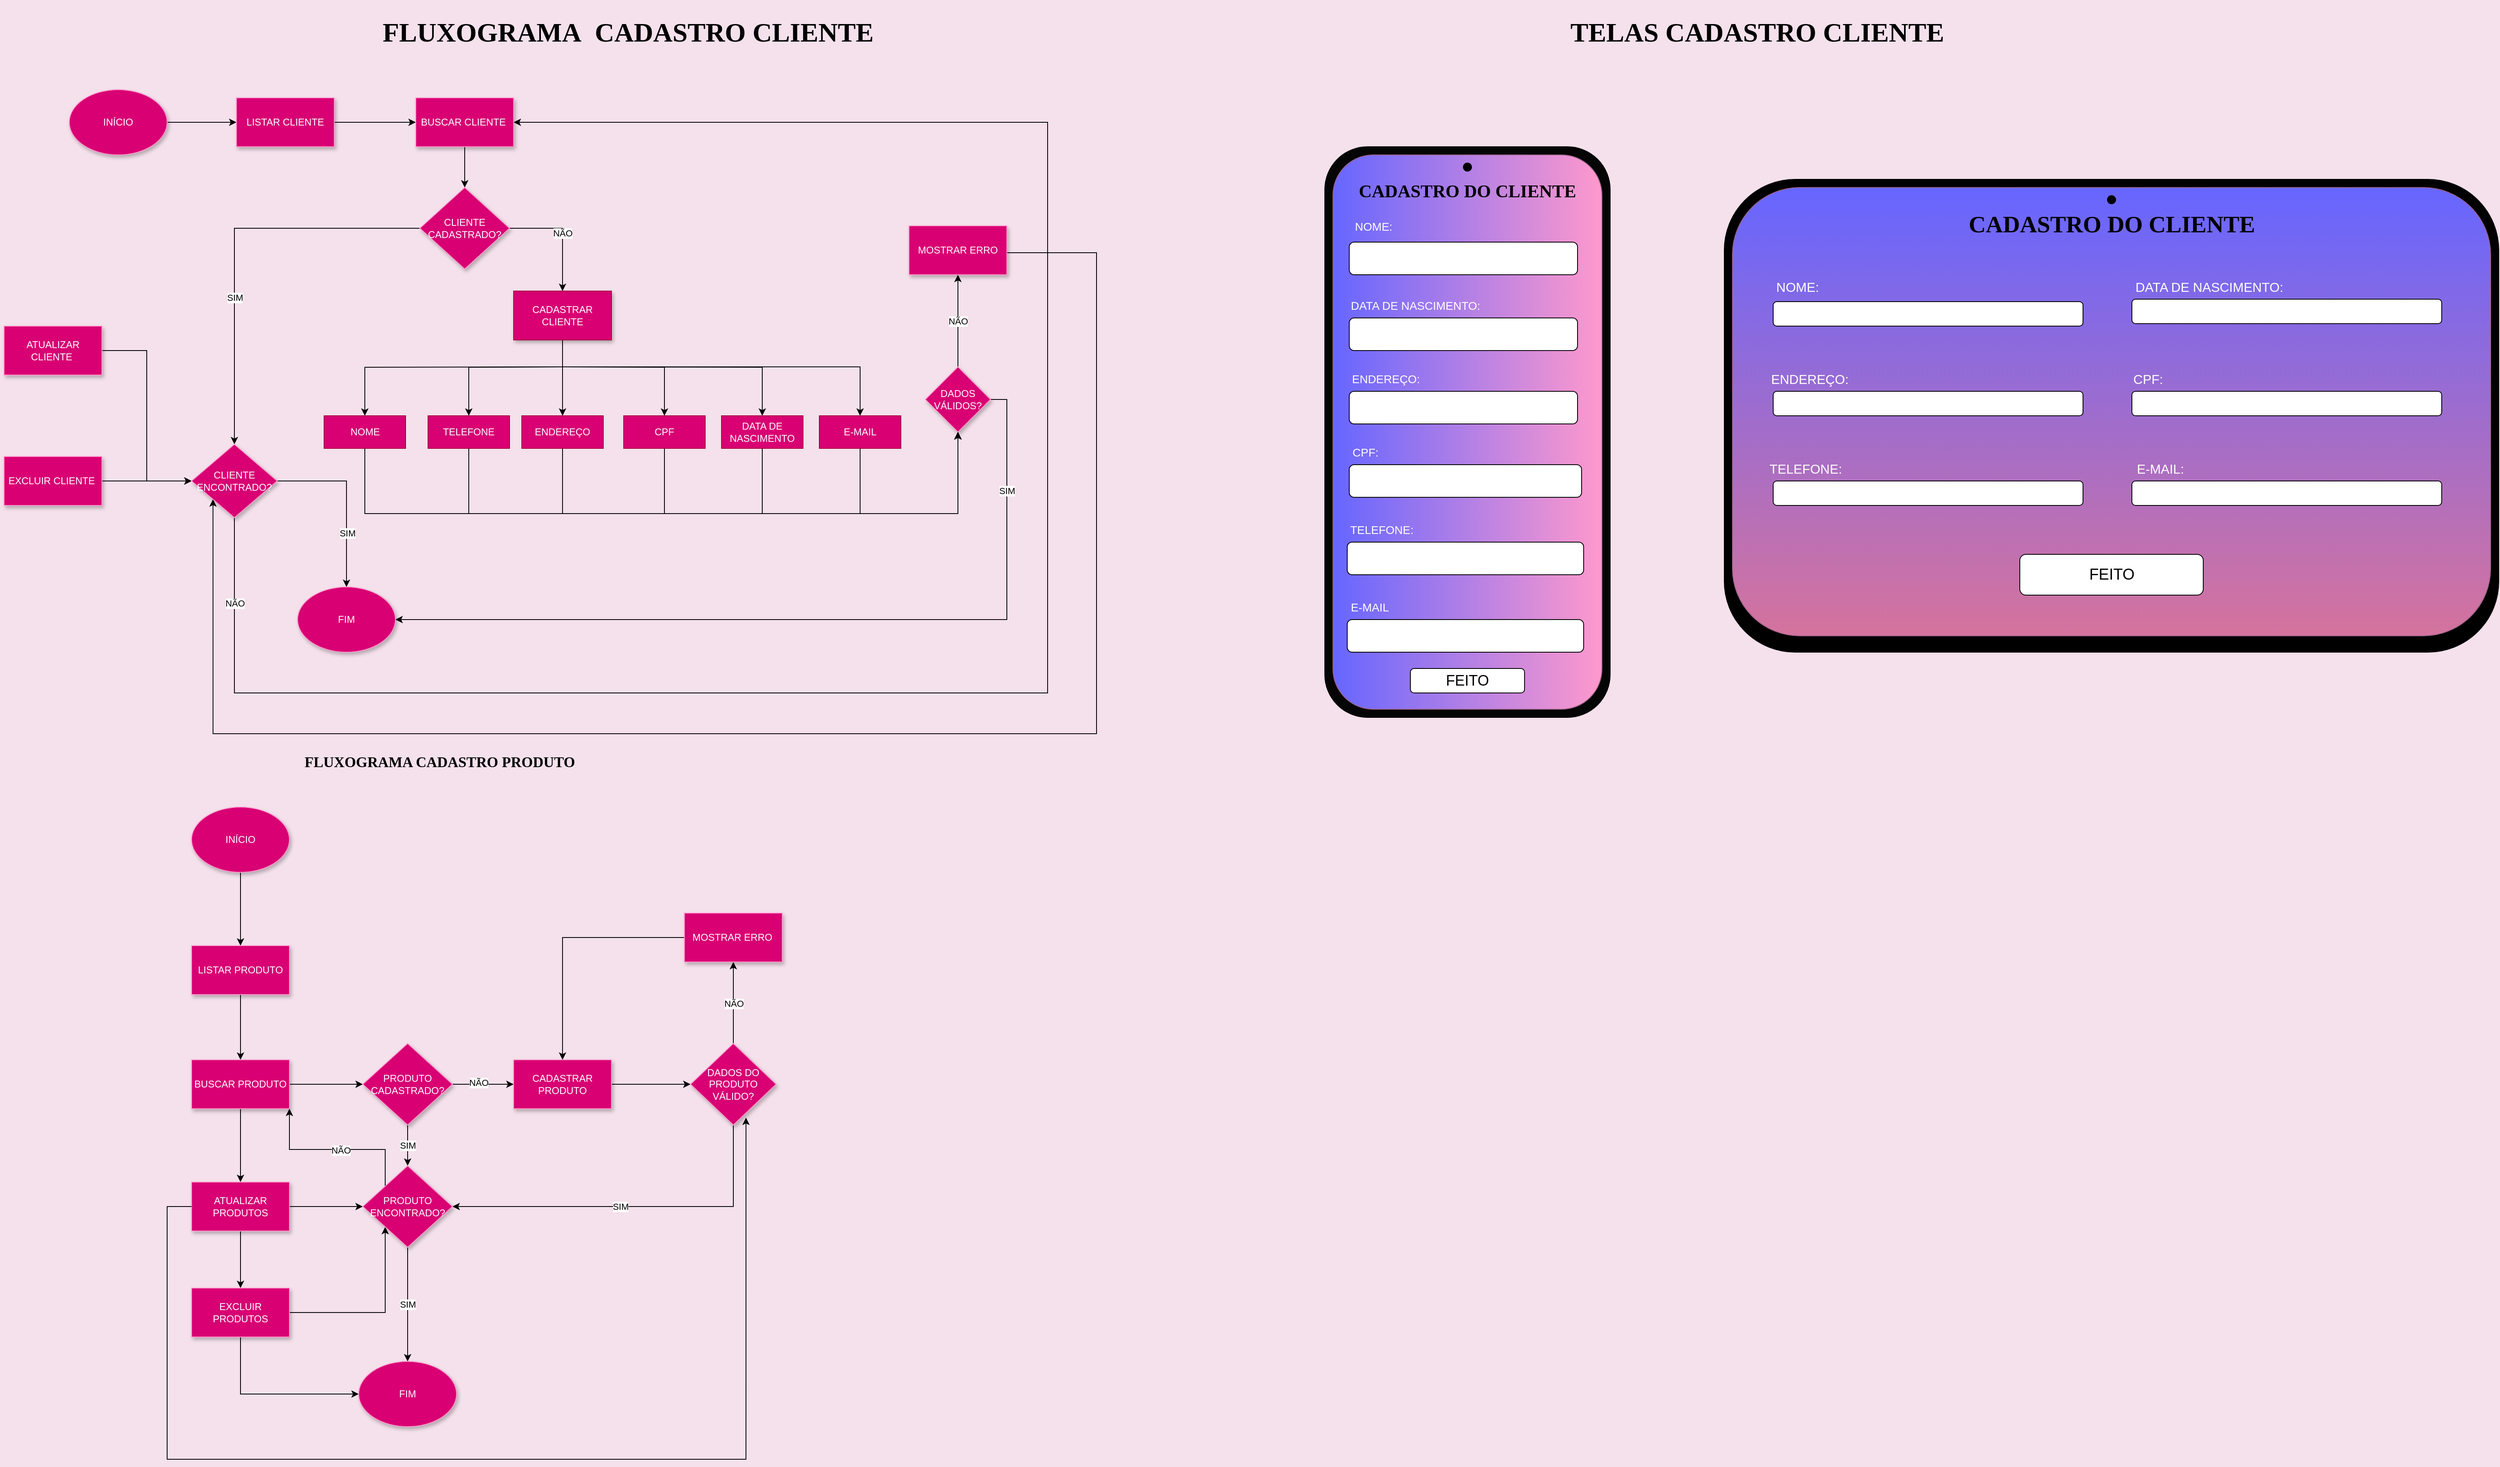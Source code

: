<mxfile version="24.4.9" type="device">
  <diagram name="Página-1" id="dKwEbfN77uNNyOMGRZaD">
    <mxGraphModel dx="2087" dy="920" grid="1" gridSize="10" guides="1" tooltips="1" connect="1" arrows="1" fold="1" page="0" pageScale="1" pageWidth="827" pageHeight="1169" background="#f4e1eb" math="0" shadow="0">
      <root>
        <mxCell id="0" />
        <mxCell id="1" parent="0" />
        <mxCell id="wcODjkgg840wI776Qi8B-85" value="" style="edgeStyle=orthogonalEdgeStyle;rounded=0;orthogonalLoop=1;jettySize=auto;html=1;" edge="1" parent="1" source="VYiEM14LJb83dmkJ5VDQ-42" target="VYiEM14LJb83dmkJ5VDQ-43">
          <mxGeometry relative="1" as="geometry" />
        </mxCell>
        <mxCell id="VYiEM14LJb83dmkJ5VDQ-42" value="INÍCIO" style="ellipse;whiteSpace=wrap;html=1;fillColor=#d80073;strokeColor=#FF99CC;fontColor=#ffffff;shadow=1;" parent="1" vertex="1">
          <mxGeometry x="-40" y="160" width="120" height="80" as="geometry" />
        </mxCell>
        <mxCell id="wcODjkgg840wI776Qi8B-86" value="" style="edgeStyle=orthogonalEdgeStyle;rounded=0;orthogonalLoop=1;jettySize=auto;html=1;" edge="1" parent="1" source="VYiEM14LJb83dmkJ5VDQ-43" target="VYiEM14LJb83dmkJ5VDQ-45">
          <mxGeometry relative="1" as="geometry" />
        </mxCell>
        <mxCell id="VYiEM14LJb83dmkJ5VDQ-43" value="LISTAR CLIENTE" style="rounded=0;whiteSpace=wrap;html=1;fillColor=#d80073;strokeColor=#FF99CC;fontColor=#ffffff;shadow=1;" parent="1" vertex="1">
          <mxGeometry x="165" y="170" width="120" height="60" as="geometry" />
        </mxCell>
        <mxCell id="wcODjkgg840wI776Qi8B-87" style="edgeStyle=orthogonalEdgeStyle;rounded=0;orthogonalLoop=1;jettySize=auto;html=1;exitX=0.5;exitY=1;exitDx=0;exitDy=0;" edge="1" parent="1" source="VYiEM14LJb83dmkJ5VDQ-45" target="VYiEM14LJb83dmkJ5VDQ-47">
          <mxGeometry relative="1" as="geometry" />
        </mxCell>
        <mxCell id="VYiEM14LJb83dmkJ5VDQ-45" value="BUSCAR CLIENTE&amp;nbsp;" style="rounded=0;whiteSpace=wrap;html=1;fillColor=#d80073;strokeColor=#FF99CC;fontColor=#ffffff;shadow=1;" parent="1" vertex="1">
          <mxGeometry x="385" y="170" width="120" height="60" as="geometry" />
        </mxCell>
        <mxCell id="wcODjkgg840wI776Qi8B-88" value="SIM" style="edgeStyle=orthogonalEdgeStyle;rounded=0;orthogonalLoop=1;jettySize=auto;html=1;entryX=0.5;entryY=0;entryDx=0;entryDy=0;" edge="1" parent="1" source="VYiEM14LJb83dmkJ5VDQ-47" target="VYiEM14LJb83dmkJ5VDQ-70">
          <mxGeometry x="0.267" relative="1" as="geometry">
            <mxPoint as="offset" />
          </mxGeometry>
        </mxCell>
        <mxCell id="wcODjkgg840wI776Qi8B-89" value="NÃO" style="edgeStyle=orthogonalEdgeStyle;rounded=0;orthogonalLoop=1;jettySize=auto;html=1;entryX=0.5;entryY=0;entryDx=0;entryDy=0;" edge="1" parent="1" source="VYiEM14LJb83dmkJ5VDQ-47" target="VYiEM14LJb83dmkJ5VDQ-49">
          <mxGeometry relative="1" as="geometry" />
        </mxCell>
        <mxCell id="VYiEM14LJb83dmkJ5VDQ-47" value="CLIENTE CADASTRADO?" style="rhombus;whiteSpace=wrap;html=1;rounded=0;fillColor=#d80073;strokeColor=#FF99CC;fontColor=#ffffff;shadow=1;" parent="1" vertex="1">
          <mxGeometry x="390" y="280" width="110" height="100" as="geometry" />
        </mxCell>
        <mxCell id="wcODjkgg840wI776Qi8B-75" style="edgeStyle=orthogonalEdgeStyle;rounded=0;orthogonalLoop=1;jettySize=auto;html=1;entryX=0.5;entryY=0;entryDx=0;entryDy=0;" edge="1" parent="1" source="VYiEM14LJb83dmkJ5VDQ-49" target="wcODjkgg840wI776Qi8B-72">
          <mxGeometry relative="1" as="geometry" />
        </mxCell>
        <mxCell id="wcODjkgg840wI776Qi8B-76" style="edgeStyle=orthogonalEdgeStyle;rounded=0;orthogonalLoop=1;jettySize=auto;html=1;entryX=0.5;entryY=0;entryDx=0;entryDy=0;" edge="1" parent="1" target="wcODjkgg840wI776Qi8B-70">
          <mxGeometry relative="1" as="geometry">
            <mxPoint x="340" y="550" as="targetPoint" />
            <mxPoint x="565" y="500" as="sourcePoint" />
          </mxGeometry>
        </mxCell>
        <mxCell id="wcODjkgg840wI776Qi8B-77" style="edgeStyle=orthogonalEdgeStyle;rounded=0;orthogonalLoop=1;jettySize=auto;html=1;entryX=0.5;entryY=0;entryDx=0;entryDy=0;" edge="1" parent="1" target="wcODjkgg840wI776Qi8B-71">
          <mxGeometry relative="1" as="geometry">
            <mxPoint x="565" y="500" as="sourcePoint" />
          </mxGeometry>
        </mxCell>
        <mxCell id="wcODjkgg840wI776Qi8B-78" style="edgeStyle=orthogonalEdgeStyle;rounded=0;orthogonalLoop=1;jettySize=auto;html=1;entryX=0.5;entryY=0;entryDx=0;entryDy=0;" edge="1" parent="1" target="wcODjkgg840wI776Qi8B-74">
          <mxGeometry relative="1" as="geometry">
            <mxPoint x="565" y="500" as="sourcePoint" />
          </mxGeometry>
        </mxCell>
        <mxCell id="wcODjkgg840wI776Qi8B-79" style="edgeStyle=orthogonalEdgeStyle;rounded=0;orthogonalLoop=1;jettySize=auto;html=1;" edge="1" parent="1" target="wcODjkgg840wI776Qi8B-73">
          <mxGeometry relative="1" as="geometry">
            <mxPoint x="570" y="500" as="sourcePoint" />
          </mxGeometry>
        </mxCell>
        <mxCell id="wcODjkgg840wI776Qi8B-142" style="edgeStyle=orthogonalEdgeStyle;rounded=0;orthogonalLoop=1;jettySize=auto;html=1;entryX=0.5;entryY=0;entryDx=0;entryDy=0;" edge="1" parent="1" source="VYiEM14LJb83dmkJ5VDQ-49" target="wcODjkgg840wI776Qi8B-141">
          <mxGeometry relative="1" as="geometry">
            <Array as="points">
              <mxPoint x="565" y="500" />
              <mxPoint x="930" y="500" />
            </Array>
          </mxGeometry>
        </mxCell>
        <mxCell id="VYiEM14LJb83dmkJ5VDQ-49" value="CADASTRAR CLIENTE" style="whiteSpace=wrap;html=1;rounded=0;fillColor=#d80073;strokeColor=#A50040;fontColor=#ffffff;shadow=1;" parent="1" vertex="1">
          <mxGeometry x="505" y="407" width="120" height="60" as="geometry" />
        </mxCell>
        <mxCell id="wcODjkgg840wI776Qi8B-92" value="SIM" style="edgeStyle=orthogonalEdgeStyle;rounded=0;orthogonalLoop=1;jettySize=auto;html=1;entryX=1;entryY=0.5;entryDx=0;entryDy=0;exitX=1;exitY=0.5;exitDx=0;exitDy=0;" edge="1" parent="1" source="VYiEM14LJb83dmkJ5VDQ-54" target="VYiEM14LJb83dmkJ5VDQ-67">
          <mxGeometry x="-0.747" relative="1" as="geometry">
            <mxPoint as="offset" />
          </mxGeometry>
        </mxCell>
        <mxCell id="wcODjkgg840wI776Qi8B-100" value="NÃO" style="edgeStyle=orthogonalEdgeStyle;rounded=0;orthogonalLoop=1;jettySize=auto;html=1;" edge="1" parent="1" source="VYiEM14LJb83dmkJ5VDQ-54" target="VYiEM14LJb83dmkJ5VDQ-59">
          <mxGeometry relative="1" as="geometry" />
        </mxCell>
        <mxCell id="VYiEM14LJb83dmkJ5VDQ-54" value="DADOS VÁLIDOS?" style="rhombus;whiteSpace=wrap;html=1;rounded=0;fillColor=#d80073;strokeColor=#FF99CC;fontColor=#ffffff;shadow=1;" parent="1" vertex="1">
          <mxGeometry x="1010" y="500" width="80" height="80" as="geometry" />
        </mxCell>
        <mxCell id="wcODjkgg840wI776Qi8B-102" style="edgeStyle=orthogonalEdgeStyle;rounded=0;orthogonalLoop=1;jettySize=auto;html=1;entryX=0;entryY=1;entryDx=0;entryDy=0;" edge="1" parent="1" source="VYiEM14LJb83dmkJ5VDQ-59" target="VYiEM14LJb83dmkJ5VDQ-70">
          <mxGeometry relative="1" as="geometry">
            <mxPoint x="1050" y="380" as="sourcePoint" />
            <mxPoint x="138.035" y="699.97" as="targetPoint" />
            <Array as="points">
              <mxPoint x="1220" y="360" />
              <mxPoint x="1220" y="950" />
              <mxPoint x="136" y="950" />
            </Array>
          </mxGeometry>
        </mxCell>
        <mxCell id="VYiEM14LJb83dmkJ5VDQ-59" value="MOSTRAR ERRO" style="whiteSpace=wrap;html=1;rounded=0;fillColor=#d80073;strokeColor=#FF99CC;fontColor=#ffffff;glass=0;shadow=1;" parent="1" vertex="1">
          <mxGeometry x="990" y="327" width="120" height="60" as="geometry" />
        </mxCell>
        <mxCell id="wcODjkgg840wI776Qi8B-95" style="edgeStyle=orthogonalEdgeStyle;rounded=0;orthogonalLoop=1;jettySize=auto;html=1;entryX=0;entryY=0.5;entryDx=0;entryDy=0;" edge="1" parent="1" source="VYiEM14LJb83dmkJ5VDQ-62" target="VYiEM14LJb83dmkJ5VDQ-70">
          <mxGeometry relative="1" as="geometry" />
        </mxCell>
        <mxCell id="VYiEM14LJb83dmkJ5VDQ-62" value="ATUALIZAR CLIENTE&amp;nbsp;" style="whiteSpace=wrap;html=1;rounded=0;fillColor=#d80073;fontColor=#ffffff;strokeColor=#FF99CC;shadow=1;" parent="1" vertex="1">
          <mxGeometry x="-120" y="450" width="120" height="60" as="geometry" />
        </mxCell>
        <mxCell id="wcODjkgg840wI776Qi8B-94" value="" style="edgeStyle=orthogonalEdgeStyle;rounded=0;orthogonalLoop=1;jettySize=auto;html=1;" edge="1" parent="1" source="VYiEM14LJb83dmkJ5VDQ-65" target="VYiEM14LJb83dmkJ5VDQ-70">
          <mxGeometry relative="1" as="geometry" />
        </mxCell>
        <mxCell id="VYiEM14LJb83dmkJ5VDQ-65" value="EXCLUIR CLIENTE&amp;nbsp;" style="rounded=0;whiteSpace=wrap;html=1;fillColor=#d80073;fontColor=#ffffff;strokeColor=#FF99CC;glass=0;shadow=1;" parent="1" vertex="1">
          <mxGeometry x="-120" y="610" width="120" height="60" as="geometry" />
        </mxCell>
        <mxCell id="VYiEM14LJb83dmkJ5VDQ-67" value="FIM" style="ellipse;whiteSpace=wrap;html=1;fillColor=#d80073;fontColor=#ffffff;strokeColor=#FF99CC;shadow=1;" parent="1" vertex="1">
          <mxGeometry x="240" y="770" width="120" height="80" as="geometry" />
        </mxCell>
        <mxCell id="wcODjkgg840wI776Qi8B-96" value="" style="edgeStyle=orthogonalEdgeStyle;rounded=0;orthogonalLoop=1;jettySize=auto;html=1;" edge="1" parent="1" source="VYiEM14LJb83dmkJ5VDQ-70" target="VYiEM14LJb83dmkJ5VDQ-67">
          <mxGeometry relative="1" as="geometry" />
        </mxCell>
        <mxCell id="wcODjkgg840wI776Qi8B-104" value="SIM" style="edgeLabel;html=1;align=center;verticalAlign=middle;resizable=0;points=[];" vertex="1" connectable="0" parent="wcODjkgg840wI776Qi8B-96">
          <mxGeometry x="0.386" y="1" relative="1" as="geometry">
            <mxPoint as="offset" />
          </mxGeometry>
        </mxCell>
        <mxCell id="wcODjkgg840wI776Qi8B-97" style="edgeStyle=orthogonalEdgeStyle;rounded=0;orthogonalLoop=1;jettySize=auto;html=1;entryX=1;entryY=0.5;entryDx=0;entryDy=0;exitX=0.5;exitY=1;exitDx=0;exitDy=0;" edge="1" parent="1" source="VYiEM14LJb83dmkJ5VDQ-70" target="VYiEM14LJb83dmkJ5VDQ-45">
          <mxGeometry relative="1" as="geometry">
            <mxPoint x="163" y="700" as="sourcePoint" />
            <Array as="points">
              <mxPoint x="163" y="900" />
              <mxPoint x="1160" y="900" />
              <mxPoint x="1160" y="200" />
            </Array>
          </mxGeometry>
        </mxCell>
        <mxCell id="wcODjkgg840wI776Qi8B-103" value="NÃO" style="edgeLabel;html=1;align=center;verticalAlign=middle;resizable=0;points=[];" vertex="1" connectable="0" parent="wcODjkgg840wI776Qi8B-97">
          <mxGeometry x="-0.937" relative="1" as="geometry">
            <mxPoint y="24" as="offset" />
          </mxGeometry>
        </mxCell>
        <mxCell id="VYiEM14LJb83dmkJ5VDQ-70" value="CLIENTE ENCONTRADO?" style="rhombus;whiteSpace=wrap;html=1;fillColor=#d80073;strokeColor=#FF99CC;fontColor=#ffffff;shadow=1;" parent="1" vertex="1">
          <mxGeometry x="110" y="595" width="105" height="90" as="geometry" />
        </mxCell>
        <mxCell id="cEaKdVTYvAvty1d2w6ZT-2" value="&lt;h2&gt;&lt;font style=&quot;font-size: 33px;&quot; face=&quot;Garamond&quot;&gt;FLUXOGRAMA&amp;nbsp; CADASTRO CLIENTE&lt;/font&gt;&lt;/h2&gt;" style="text;html=1;align=center;verticalAlign=middle;resizable=0;points=[];autosize=1;strokeColor=none;fillColor=none;" parent="1" vertex="1">
          <mxGeometry x="340" y="50" width="610" height="80" as="geometry" />
        </mxCell>
        <mxCell id="cEaKdVTYvAvty1d2w6ZT-3" value="&lt;h2&gt;&lt;font face=&quot;Garamond&quot;&gt;FLUXOGRAMA CADASTRO PRODUTO&lt;/font&gt;&lt;/h2&gt;" style="text;html=1;align=center;verticalAlign=middle;resizable=0;points=[];autosize=1;strokeColor=none;fillColor=none;" parent="1" vertex="1">
          <mxGeometry x="239" y="955" width="350" height="60" as="geometry" />
        </mxCell>
        <mxCell id="cEaKdVTYvAvty1d2w6ZT-6" value="" style="edgeStyle=orthogonalEdgeStyle;rounded=0;orthogonalLoop=1;jettySize=auto;html=1;" parent="1" source="cEaKdVTYvAvty1d2w6ZT-4" target="cEaKdVTYvAvty1d2w6ZT-5" edge="1">
          <mxGeometry relative="1" as="geometry" />
        </mxCell>
        <mxCell id="cEaKdVTYvAvty1d2w6ZT-4" value="INÍCIO" style="ellipse;whiteSpace=wrap;html=1;fillColor=#d80073;fontColor=#ffffff;strokeColor=#FF99CC;shadow=1;" parent="1" vertex="1">
          <mxGeometry x="110" y="1040" width="120" height="80" as="geometry" />
        </mxCell>
        <mxCell id="cEaKdVTYvAvty1d2w6ZT-8" value="" style="edgeStyle=orthogonalEdgeStyle;rounded=0;orthogonalLoop=1;jettySize=auto;html=1;" parent="1" source="cEaKdVTYvAvty1d2w6ZT-5" target="cEaKdVTYvAvty1d2w6ZT-7" edge="1">
          <mxGeometry relative="1" as="geometry" />
        </mxCell>
        <mxCell id="cEaKdVTYvAvty1d2w6ZT-5" value="LISTAR PRODUTO" style="whiteSpace=wrap;html=1;fillColor=#d80073;strokeColor=#FF99CC;fontColor=#ffffff;shadow=1;" parent="1" vertex="1">
          <mxGeometry x="110" y="1210" width="120" height="60" as="geometry" />
        </mxCell>
        <mxCell id="cEaKdVTYvAvty1d2w6ZT-10" value="" style="edgeStyle=orthogonalEdgeStyle;rounded=0;orthogonalLoop=1;jettySize=auto;html=1;" parent="1" source="cEaKdVTYvAvty1d2w6ZT-7" target="cEaKdVTYvAvty1d2w6ZT-9" edge="1">
          <mxGeometry relative="1" as="geometry" />
        </mxCell>
        <mxCell id="cEaKdVTYvAvty1d2w6ZT-14" value="" style="edgeStyle=orthogonalEdgeStyle;rounded=0;orthogonalLoop=1;jettySize=auto;html=1;" parent="1" source="cEaKdVTYvAvty1d2w6ZT-7" target="cEaKdVTYvAvty1d2w6ZT-13" edge="1">
          <mxGeometry relative="1" as="geometry" />
        </mxCell>
        <mxCell id="cEaKdVTYvAvty1d2w6ZT-7" value="BUSCAR PRODUTO" style="whiteSpace=wrap;html=1;fillColor=#d80073;strokeColor=#FF99CC;fontColor=#ffffff;shadow=1;" parent="1" vertex="1">
          <mxGeometry x="110" y="1350" width="120" height="60" as="geometry" />
        </mxCell>
        <mxCell id="cEaKdVTYvAvty1d2w6ZT-12" value="" style="edgeStyle=orthogonalEdgeStyle;rounded=0;orthogonalLoop=1;jettySize=auto;html=1;" parent="1" source="cEaKdVTYvAvty1d2w6ZT-9" target="cEaKdVTYvAvty1d2w6ZT-11" edge="1">
          <mxGeometry relative="1" as="geometry" />
        </mxCell>
        <mxCell id="cEaKdVTYvAvty1d2w6ZT-35" value="" style="edgeStyle=orthogonalEdgeStyle;rounded=0;orthogonalLoop=1;jettySize=auto;html=1;" parent="1" source="cEaKdVTYvAvty1d2w6ZT-9" target="cEaKdVTYvAvty1d2w6ZT-23" edge="1">
          <mxGeometry relative="1" as="geometry" />
        </mxCell>
        <mxCell id="cEaKdVTYvAvty1d2w6ZT-9" value="ATUALIZAR PRODUTOS" style="whiteSpace=wrap;html=1;fillColor=#d80073;strokeColor=#FF99CC;fontColor=#ffffff;shadow=1;" parent="1" vertex="1">
          <mxGeometry x="110" y="1500" width="120" height="60" as="geometry" />
        </mxCell>
        <mxCell id="cEaKdVTYvAvty1d2w6ZT-34" style="edgeStyle=orthogonalEdgeStyle;rounded=0;orthogonalLoop=1;jettySize=auto;html=1;entryX=0;entryY=0.5;entryDx=0;entryDy=0;" parent="1" source="cEaKdVTYvAvty1d2w6ZT-11" target="cEaKdVTYvAvty1d2w6ZT-25" edge="1">
          <mxGeometry relative="1" as="geometry">
            <Array as="points">
              <mxPoint x="170" y="1760" />
            </Array>
          </mxGeometry>
        </mxCell>
        <mxCell id="cEaKdVTYvAvty1d2w6ZT-36" style="edgeStyle=orthogonalEdgeStyle;rounded=0;orthogonalLoop=1;jettySize=auto;html=1;entryX=0;entryY=1;entryDx=0;entryDy=0;" parent="1" source="cEaKdVTYvAvty1d2w6ZT-11" target="cEaKdVTYvAvty1d2w6ZT-23" edge="1">
          <mxGeometry relative="1" as="geometry" />
        </mxCell>
        <mxCell id="cEaKdVTYvAvty1d2w6ZT-11" value="EXCLUIR PRODUTOS" style="whiteSpace=wrap;html=1;fillColor=#d80073;strokeColor=#FF99CC;fontColor=#ffffff;shadow=1;" parent="1" vertex="1">
          <mxGeometry x="110" y="1630" width="120" height="60" as="geometry" />
        </mxCell>
        <mxCell id="cEaKdVTYvAvty1d2w6ZT-16" value="" style="edgeStyle=orthogonalEdgeStyle;rounded=0;orthogonalLoop=1;jettySize=auto;html=1;" parent="1" source="cEaKdVTYvAvty1d2w6ZT-13" target="cEaKdVTYvAvty1d2w6ZT-15" edge="1">
          <mxGeometry relative="1" as="geometry" />
        </mxCell>
        <mxCell id="cEaKdVTYvAvty1d2w6ZT-28" value="NÃO" style="edgeLabel;html=1;align=center;verticalAlign=middle;resizable=0;points=[];" parent="cEaKdVTYvAvty1d2w6ZT-16" vertex="1" connectable="0">
          <mxGeometry x="-0.147" y="2" relative="1" as="geometry">
            <mxPoint as="offset" />
          </mxGeometry>
        </mxCell>
        <mxCell id="cEaKdVTYvAvty1d2w6ZT-24" value="SIM" style="edgeStyle=orthogonalEdgeStyle;rounded=0;orthogonalLoop=1;jettySize=auto;html=1;" parent="1" source="cEaKdVTYvAvty1d2w6ZT-13" target="cEaKdVTYvAvty1d2w6ZT-23" edge="1">
          <mxGeometry relative="1" as="geometry" />
        </mxCell>
        <mxCell id="cEaKdVTYvAvty1d2w6ZT-13" value="PRODUTO CADASTRADO?" style="rhombus;whiteSpace=wrap;html=1;fillColor=#d80073;strokeColor=#FF99CC;fontColor=#ffffff;shadow=1;" parent="1" vertex="1">
          <mxGeometry x="320" y="1330" width="110" height="100" as="geometry" />
        </mxCell>
        <mxCell id="cEaKdVTYvAvty1d2w6ZT-18" value="" style="edgeStyle=orthogonalEdgeStyle;rounded=0;orthogonalLoop=1;jettySize=auto;html=1;" parent="1" source="cEaKdVTYvAvty1d2w6ZT-15" target="cEaKdVTYvAvty1d2w6ZT-17" edge="1">
          <mxGeometry relative="1" as="geometry" />
        </mxCell>
        <mxCell id="cEaKdVTYvAvty1d2w6ZT-15" value="CADASTRAR PRODUTO" style="whiteSpace=wrap;html=1;fillColor=#d80073;strokeColor=#FF99CC;fontColor=#ffffff;shadow=1;" parent="1" vertex="1">
          <mxGeometry x="505" y="1350" width="120" height="60" as="geometry" />
        </mxCell>
        <mxCell id="cEaKdVTYvAvty1d2w6ZT-20" value="" style="edgeStyle=orthogonalEdgeStyle;rounded=0;orthogonalLoop=1;jettySize=auto;html=1;" parent="1" source="cEaKdVTYvAvty1d2w6ZT-17" target="cEaKdVTYvAvty1d2w6ZT-19" edge="1">
          <mxGeometry relative="1" as="geometry" />
        </mxCell>
        <mxCell id="cEaKdVTYvAvty1d2w6ZT-29" value="NÃO" style="edgeLabel;html=1;align=center;verticalAlign=middle;resizable=0;points=[];" parent="cEaKdVTYvAvty1d2w6ZT-20" vertex="1" connectable="0">
          <mxGeometry x="-0.02" y="1" relative="1" as="geometry">
            <mxPoint x="1" as="offset" />
          </mxGeometry>
        </mxCell>
        <mxCell id="cEaKdVTYvAvty1d2w6ZT-30" style="edgeStyle=orthogonalEdgeStyle;rounded=0;orthogonalLoop=1;jettySize=auto;html=1;entryX=1;entryY=0.5;entryDx=0;entryDy=0;" parent="1" source="cEaKdVTYvAvty1d2w6ZT-17" target="cEaKdVTYvAvty1d2w6ZT-23" edge="1">
          <mxGeometry relative="1" as="geometry">
            <Array as="points">
              <mxPoint x="775" y="1530" />
            </Array>
          </mxGeometry>
        </mxCell>
        <mxCell id="cEaKdVTYvAvty1d2w6ZT-31" value="SIM" style="edgeLabel;html=1;align=center;verticalAlign=middle;resizable=0;points=[];" parent="cEaKdVTYvAvty1d2w6ZT-30" vertex="1" connectable="0">
          <mxGeometry x="0.073" relative="1" as="geometry">
            <mxPoint as="offset" />
          </mxGeometry>
        </mxCell>
        <mxCell id="cEaKdVTYvAvty1d2w6ZT-17" value="DADOS DO PRODUTO VÁLIDO?" style="rhombus;whiteSpace=wrap;html=1;fillColor=#d80073;strokeColor=#FF99CC;fontColor=#ffffff;shadow=1;" parent="1" vertex="1">
          <mxGeometry x="722" y="1330" width="105" height="100" as="geometry" />
        </mxCell>
        <mxCell id="cEaKdVTYvAvty1d2w6ZT-22" style="edgeStyle=orthogonalEdgeStyle;rounded=0;orthogonalLoop=1;jettySize=auto;html=1;entryX=0.5;entryY=0;entryDx=0;entryDy=0;" parent="1" source="cEaKdVTYvAvty1d2w6ZT-19" target="cEaKdVTYvAvty1d2w6ZT-15" edge="1">
          <mxGeometry relative="1" as="geometry" />
        </mxCell>
        <mxCell id="cEaKdVTYvAvty1d2w6ZT-19" value="MOSTRAR ERRO&amp;nbsp;" style="whiteSpace=wrap;html=1;fillColor=#d80073;strokeColor=#FF99CC;fontColor=#ffffff;shadow=1;" parent="1" vertex="1">
          <mxGeometry x="714.5" y="1170" width="120" height="60" as="geometry" />
        </mxCell>
        <mxCell id="cEaKdVTYvAvty1d2w6ZT-26" style="edgeStyle=orthogonalEdgeStyle;rounded=0;orthogonalLoop=1;jettySize=auto;html=1;entryX=1;entryY=1;entryDx=0;entryDy=0;exitX=0;exitY=0;exitDx=0;exitDy=0;" parent="1" source="cEaKdVTYvAvty1d2w6ZT-23" target="cEaKdVTYvAvty1d2w6ZT-7" edge="1">
          <mxGeometry relative="1" as="geometry">
            <mxPoint x="310" y="1480" as="sourcePoint" />
            <Array as="points">
              <mxPoint x="348" y="1460" />
              <mxPoint x="230" y="1460" />
            </Array>
          </mxGeometry>
        </mxCell>
        <mxCell id="cEaKdVTYvAvty1d2w6ZT-27" value="NÃO" style="edgeLabel;html=1;align=center;verticalAlign=middle;resizable=0;points=[];" parent="cEaKdVTYvAvty1d2w6ZT-26" vertex="1" connectable="0">
          <mxGeometry x="-0.062" y="1" relative="1" as="geometry">
            <mxPoint as="offset" />
          </mxGeometry>
        </mxCell>
        <mxCell id="cEaKdVTYvAvty1d2w6ZT-32" value="SIM" style="edgeStyle=orthogonalEdgeStyle;rounded=0;orthogonalLoop=1;jettySize=auto;html=1;" parent="1" source="cEaKdVTYvAvty1d2w6ZT-23" target="cEaKdVTYvAvty1d2w6ZT-25" edge="1">
          <mxGeometry relative="1" as="geometry" />
        </mxCell>
        <mxCell id="cEaKdVTYvAvty1d2w6ZT-23" value="PRODUTO ENCONTRADO?" style="rhombus;whiteSpace=wrap;html=1;fillColor=#d80073;strokeColor=#FF99CC;fontColor=#ffffff;shadow=1;" parent="1" vertex="1">
          <mxGeometry x="320" y="1480" width="110" height="100" as="geometry" />
        </mxCell>
        <mxCell id="cEaKdVTYvAvty1d2w6ZT-25" value="FIM" style="ellipse;whiteSpace=wrap;html=1;fillColor=#d80073;fontColor=#ffffff;strokeColor=#FF99CC;shadow=1;" parent="1" vertex="1">
          <mxGeometry x="315" y="1720" width="120" height="80" as="geometry" />
        </mxCell>
        <mxCell id="cEaKdVTYvAvty1d2w6ZT-33" style="edgeStyle=orthogonalEdgeStyle;rounded=0;orthogonalLoop=1;jettySize=auto;html=1;entryX=0.648;entryY=0.91;entryDx=0;entryDy=0;entryPerimeter=0;" parent="1" target="cEaKdVTYvAvty1d2w6ZT-17" edge="1">
          <mxGeometry relative="1" as="geometry">
            <mxPoint x="110" y="1530" as="sourcePoint" />
            <Array as="points">
              <mxPoint x="110" y="1530" />
              <mxPoint x="80" y="1530" />
              <mxPoint x="80" y="1840" />
              <mxPoint x="790" y="1840" />
            </Array>
          </mxGeometry>
        </mxCell>
        <mxCell id="wcODjkgg840wI776Qi8B-80" style="edgeStyle=orthogonalEdgeStyle;rounded=0;orthogonalLoop=1;jettySize=auto;html=1;entryX=0.5;entryY=1;entryDx=0;entryDy=0;" edge="1" parent="1" source="wcODjkgg840wI776Qi8B-70" target="VYiEM14LJb83dmkJ5VDQ-54">
          <mxGeometry relative="1" as="geometry">
            <Array as="points">
              <mxPoint x="323" y="680" />
              <mxPoint x="1050" y="680" />
            </Array>
          </mxGeometry>
        </mxCell>
        <mxCell id="wcODjkgg840wI776Qi8B-70" value="NOME" style="rounded=0;whiteSpace=wrap;html=1;fillColor=#d80073;fontColor=#ffffff;strokeColor=#A50040;" vertex="1" parent="1">
          <mxGeometry x="272.5" y="560" width="100" height="40" as="geometry" />
        </mxCell>
        <mxCell id="wcODjkgg840wI776Qi8B-81" style="edgeStyle=orthogonalEdgeStyle;rounded=0;orthogonalLoop=1;jettySize=auto;html=1;entryX=0.5;entryY=1;entryDx=0;entryDy=0;" edge="1" parent="1" source="wcODjkgg840wI776Qi8B-71" target="VYiEM14LJb83dmkJ5VDQ-54">
          <mxGeometry relative="1" as="geometry">
            <Array as="points">
              <mxPoint x="450" y="680" />
              <mxPoint x="1050" y="680" />
            </Array>
          </mxGeometry>
        </mxCell>
        <mxCell id="wcODjkgg840wI776Qi8B-71" value="TELEFONE" style="rounded=0;whiteSpace=wrap;html=1;fillColor=#d80073;fontColor=#ffffff;strokeColor=#A50040;" vertex="1" parent="1">
          <mxGeometry x="400" y="560" width="100" height="40" as="geometry" />
        </mxCell>
        <mxCell id="wcODjkgg840wI776Qi8B-82" style="edgeStyle=orthogonalEdgeStyle;rounded=0;orthogonalLoop=1;jettySize=auto;html=1;entryX=0.5;entryY=1;entryDx=0;entryDy=0;" edge="1" parent="1" source="wcODjkgg840wI776Qi8B-72" target="VYiEM14LJb83dmkJ5VDQ-54">
          <mxGeometry relative="1" as="geometry">
            <Array as="points">
              <mxPoint x="565" y="680" />
              <mxPoint x="1050" y="680" />
            </Array>
          </mxGeometry>
        </mxCell>
        <mxCell id="wcODjkgg840wI776Qi8B-72" value="ENDEREÇO" style="rounded=0;whiteSpace=wrap;html=1;fillColor=#d80073;fontColor=#ffffff;strokeColor=#A50040;" vertex="1" parent="1">
          <mxGeometry x="515" y="560" width="100" height="40" as="geometry" />
        </mxCell>
        <mxCell id="wcODjkgg840wI776Qi8B-83" style="edgeStyle=orthogonalEdgeStyle;rounded=0;orthogonalLoop=1;jettySize=auto;html=1;entryX=0.5;entryY=1;entryDx=0;entryDy=0;" edge="1" parent="1" source="wcODjkgg840wI776Qi8B-73" target="VYiEM14LJb83dmkJ5VDQ-54">
          <mxGeometry relative="1" as="geometry">
            <Array as="points">
              <mxPoint x="690" y="680" />
              <mxPoint x="1050" y="680" />
            </Array>
          </mxGeometry>
        </mxCell>
        <mxCell id="wcODjkgg840wI776Qi8B-73" value="CPF" style="rounded=0;whiteSpace=wrap;html=1;fillColor=#d80073;fontColor=#ffffff;strokeColor=#A50040;" vertex="1" parent="1">
          <mxGeometry x="640" y="560" width="100" height="40" as="geometry" />
        </mxCell>
        <mxCell id="wcODjkgg840wI776Qi8B-84" style="edgeStyle=orthogonalEdgeStyle;rounded=0;orthogonalLoop=1;jettySize=auto;html=1;entryX=0.5;entryY=1;entryDx=0;entryDy=0;" edge="1" parent="1" source="wcODjkgg840wI776Qi8B-74" target="VYiEM14LJb83dmkJ5VDQ-54">
          <mxGeometry relative="1" as="geometry">
            <mxPoint x="1050" y="660" as="targetPoint" />
            <Array as="points">
              <mxPoint x="810" y="680" />
              <mxPoint x="1050" y="680" />
            </Array>
          </mxGeometry>
        </mxCell>
        <mxCell id="wcODjkgg840wI776Qi8B-74" value="DATA DE NASCIMENTO" style="rounded=0;whiteSpace=wrap;html=1;fillColor=#d80073;fontColor=#ffffff;strokeColor=#A50040;" vertex="1" parent="1">
          <mxGeometry x="760" y="560" width="100" height="40" as="geometry" />
        </mxCell>
        <mxCell id="wcODjkgg840wI776Qi8B-105" value="" style="rounded=1;whiteSpace=wrap;html=1;direction=south;fillColor=#050505;" vertex="1" parent="1">
          <mxGeometry x="1500" y="230" width="350" height="700" as="geometry" />
        </mxCell>
        <mxCell id="wcODjkgg840wI776Qi8B-106" value="" style="rounded=1;whiteSpace=wrap;html=1;" vertex="1" parent="1">
          <mxGeometry x="1540" y="370" width="280" height="33" as="geometry" />
        </mxCell>
        <mxCell id="wcODjkgg840wI776Qi8B-107" value="&lt;h6&gt;&lt;br&gt;&lt;/h6&gt;" style="rounded=1;whiteSpace=wrap;html=1;direction=south;fillColor=#FF99CC;gradientColor=#6666FF;strokeColor=#996185;" vertex="1" parent="1">
          <mxGeometry x="1510" y="240" width="330" height="680" as="geometry" />
        </mxCell>
        <mxCell id="wcODjkgg840wI776Qi8B-109" value="" style="rounded=1;whiteSpace=wrap;html=1;" vertex="1" parent="1">
          <mxGeometry x="1530" y="347" width="280" height="40" as="geometry" />
        </mxCell>
        <mxCell id="wcODjkgg840wI776Qi8B-110" value="&lt;font color=&quot;#ffffff&quot; style=&quot;font-size: 14px;&quot;&gt;NOME:&lt;/font&gt;" style="text;html=1;align=center;verticalAlign=middle;whiteSpace=wrap;rounded=0;" vertex="1" parent="1">
          <mxGeometry x="1530" y="310" width="60" height="35" as="geometry" />
        </mxCell>
        <mxCell id="wcODjkgg840wI776Qi8B-111" value="&lt;h2&gt;&lt;font style=&quot;font-size: 22px;&quot; face=&quot;Times New Roman&quot;&gt;CADASTRO DO CLIENTE&lt;/font&gt;&lt;/h2&gt;" style="text;html=1;align=center;verticalAlign=middle;whiteSpace=wrap;rounded=0;" vertex="1" parent="1">
          <mxGeometry x="1530" y="260" width="290" height="50" as="geometry" />
        </mxCell>
        <mxCell id="wcODjkgg840wI776Qi8B-112" value="" style="rounded=1;whiteSpace=wrap;html=1;direction=west;align=left;" vertex="1" parent="1">
          <mxGeometry x="1530" y="440" width="280" height="40" as="geometry" />
        </mxCell>
        <mxCell id="wcODjkgg840wI776Qi8B-113" value="&lt;font color=&quot;#ffffff&quot; style=&quot;font-size: 14px;&quot;&gt;TELEFONE:&lt;/font&gt;" style="text;html=1;align=center;verticalAlign=middle;whiteSpace=wrap;rounded=0;" vertex="1" parent="1">
          <mxGeometry x="1530" y="685" width="80" height="30" as="geometry" />
        </mxCell>
        <mxCell id="wcODjkgg840wI776Qi8B-114" value="" style="rounded=1;whiteSpace=wrap;html=1;" vertex="1" parent="1">
          <mxGeometry x="1530" y="530" width="280" height="40" as="geometry" />
        </mxCell>
        <mxCell id="wcODjkgg840wI776Qi8B-115" value="&lt;font color=&quot;#ffffff&quot; style=&quot;font-size: 14px;&quot;&gt;ENDEREÇO:&lt;/font&gt;" style="text;html=1;align=center;verticalAlign=middle;whiteSpace=wrap;rounded=0;" vertex="1" parent="1">
          <mxGeometry x="1530" y="500" width="90" height="30" as="geometry" />
        </mxCell>
        <mxCell id="wcODjkgg840wI776Qi8B-117" value="" style="rounded=1;whiteSpace=wrap;html=1;" vertex="1" parent="1">
          <mxGeometry x="1530" y="620" width="285" height="40" as="geometry" />
        </mxCell>
        <mxCell id="wcODjkgg840wI776Qi8B-118" value="&lt;font color=&quot;#ffffff&quot; style=&quot;font-size: 14px;&quot;&gt;CPF:&lt;/font&gt;" style="text;html=1;align=center;verticalAlign=middle;whiteSpace=wrap;rounded=0;" vertex="1" parent="1">
          <mxGeometry x="1530" y="590" width="40" height="30" as="geometry" />
        </mxCell>
        <mxCell id="wcODjkgg840wI776Qi8B-119" value="" style="rounded=1;whiteSpace=wrap;html=1;" vertex="1" parent="1">
          <mxGeometry x="1527.5" y="715" width="290" height="40" as="geometry" />
        </mxCell>
        <mxCell id="wcODjkgg840wI776Qi8B-121" value="&lt;font color=&quot;#ffffff&quot; style=&quot;font-size: 14px;&quot;&gt;DATA DE NASCIMENTO:&lt;/font&gt;" style="text;html=1;align=left;verticalAlign=middle;whiteSpace=wrap;rounded=0;" vertex="1" parent="1">
          <mxGeometry x="1530" y="410" width="200" height="30" as="geometry" />
        </mxCell>
        <mxCell id="wcODjkgg840wI776Qi8B-122" value="" style="ellipse;whiteSpace=wrap;html=1;aspect=fixed;fillColor=#000000;" vertex="1" parent="1">
          <mxGeometry x="1670" y="250" width="10" height="10" as="geometry" />
        </mxCell>
        <mxCell id="wcODjkgg840wI776Qi8B-123" value="&lt;span style=&quot;font-size: 18px;&quot;&gt;FEITO&lt;/span&gt;" style="rounded=1;whiteSpace=wrap;html=1;fillColor=#FFFFFF;" vertex="1" parent="1">
          <mxGeometry x="1605" y="870" width="140" height="30" as="geometry" />
        </mxCell>
        <mxCell id="wcODjkgg840wI776Qi8B-124" value="&lt;h2&gt;&lt;font style=&quot;font-size: 33px;&quot; face=&quot;Garamond&quot;&gt;TELAS CADASTRO CLIENTE&lt;/font&gt;&lt;/h2&gt;" style="text;html=1;align=center;verticalAlign=middle;resizable=0;points=[];autosize=1;strokeColor=none;fillColor=none;" vertex="1" parent="1">
          <mxGeometry x="1790" y="50" width="480" height="80" as="geometry" />
        </mxCell>
        <mxCell id="wcODjkgg840wI776Qi8B-125" value="" style="rounded=1;whiteSpace=wrap;html=1;fillColor=#000000;" vertex="1" parent="1">
          <mxGeometry x="1990" y="270" width="950" height="580" as="geometry" />
        </mxCell>
        <mxCell id="wcODjkgg840wI776Qi8B-126" value="" style="rounded=1;whiteSpace=wrap;html=1;fillColor=#6666FF;gradientColor=#d5739d;strokeColor=#996185;" vertex="1" parent="1">
          <mxGeometry x="2000" y="280" width="930" height="550" as="geometry" />
        </mxCell>
        <mxCell id="wcODjkgg840wI776Qi8B-127" value="&lt;h1&gt;&lt;font style=&quot;font-size: 29px;&quot; face=&quot;Times New Roman&quot;&gt;CADASTRO DO CLIENTE&lt;/font&gt;&lt;/h1&gt;" style="text;html=1;align=center;verticalAlign=middle;whiteSpace=wrap;rounded=0;" vertex="1" parent="1">
          <mxGeometry x="2242.5" y="310" width="445" height="30" as="geometry" />
        </mxCell>
        <mxCell id="wcODjkgg840wI776Qi8B-128" value="&lt;font color=&quot;#ffffff&quot; style=&quot;font-size: 16px;&quot;&gt;NOME:&lt;/font&gt;" style="text;html=1;align=center;verticalAlign=middle;whiteSpace=wrap;rounded=0;" vertex="1" parent="1">
          <mxGeometry x="2050" y="387" width="60" height="30" as="geometry" />
        </mxCell>
        <mxCell id="wcODjkgg840wI776Qi8B-129" value="" style="rounded=1;whiteSpace=wrap;html=1;" vertex="1" parent="1">
          <mxGeometry x="2050" y="420" width="380" height="30" as="geometry" />
        </mxCell>
        <mxCell id="wcODjkgg840wI776Qi8B-131" value="" style="rounded=1;whiteSpace=wrap;html=1;" vertex="1" parent="1">
          <mxGeometry x="2490" y="417" width="380" height="30" as="geometry" />
        </mxCell>
        <mxCell id="wcODjkgg840wI776Qi8B-132" value="&lt;font color=&quot;#ffffff&quot; style=&quot;font-size: 16px;&quot;&gt;DATA DE NASCIMENTO:&lt;/font&gt;" style="text;html=1;align=center;verticalAlign=middle;whiteSpace=wrap;rounded=0;" vertex="1" parent="1">
          <mxGeometry x="2490" y="387" width="190" height="30" as="geometry" />
        </mxCell>
        <mxCell id="wcODjkgg840wI776Qi8B-133" value="&lt;font color=&quot;#ffffff&quot; style=&quot;font-size: 16px;&quot;&gt;ENDEREÇO:&lt;/font&gt;" style="text;html=1;align=center;verticalAlign=middle;whiteSpace=wrap;rounded=0;" vertex="1" parent="1">
          <mxGeometry x="2050" y="500" width="90" height="30" as="geometry" />
        </mxCell>
        <mxCell id="wcODjkgg840wI776Qi8B-134" value="" style="rounded=1;whiteSpace=wrap;html=1;" vertex="1" parent="1">
          <mxGeometry x="2050" y="530" width="380" height="30" as="geometry" />
        </mxCell>
        <mxCell id="wcODjkgg840wI776Qi8B-135" value="&lt;font color=&quot;#ffffff&quot; style=&quot;font-size: 16px;&quot;&gt;CPF:&lt;/font&gt;" style="text;html=1;align=center;verticalAlign=middle;whiteSpace=wrap;rounded=0;" vertex="1" parent="1">
          <mxGeometry x="2490" y="500" width="40" height="30" as="geometry" />
        </mxCell>
        <mxCell id="wcODjkgg840wI776Qi8B-136" value="" style="rounded=1;whiteSpace=wrap;html=1;" vertex="1" parent="1">
          <mxGeometry x="2490" y="530" width="380" height="30" as="geometry" />
        </mxCell>
        <mxCell id="wcODjkgg840wI776Qi8B-137" value="&lt;font color=&quot;#ffffff&quot; style=&quot;font-size: 16px;&quot;&gt;TELEFONE:&lt;/font&gt;" style="text;html=1;align=center;verticalAlign=middle;whiteSpace=wrap;rounded=0;" vertex="1" parent="1">
          <mxGeometry x="2050" y="610" width="80" height="30" as="geometry" />
        </mxCell>
        <mxCell id="wcODjkgg840wI776Qi8B-139" value="" style="rounded=1;whiteSpace=wrap;html=1;" vertex="1" parent="1">
          <mxGeometry x="2050" y="640" width="380" height="30" as="geometry" />
        </mxCell>
        <mxCell id="wcODjkgg840wI776Qi8B-143" style="edgeStyle=orthogonalEdgeStyle;rounded=0;orthogonalLoop=1;jettySize=auto;html=1;entryX=0.5;entryY=1;entryDx=0;entryDy=0;exitX=0.5;exitY=1;exitDx=0;exitDy=0;" edge="1" parent="1" source="wcODjkgg840wI776Qi8B-141" target="VYiEM14LJb83dmkJ5VDQ-54">
          <mxGeometry relative="1" as="geometry">
            <Array as="points">
              <mxPoint x="930" y="680" />
              <mxPoint x="1050" y="680" />
            </Array>
          </mxGeometry>
        </mxCell>
        <mxCell id="wcODjkgg840wI776Qi8B-141" value="E-MAIL" style="rounded=0;whiteSpace=wrap;html=1;fillColor=#d80073;fontColor=#ffffff;strokeColor=#A50040;" vertex="1" parent="1">
          <mxGeometry x="880" y="560" width="100" height="40" as="geometry" />
        </mxCell>
        <mxCell id="wcODjkgg840wI776Qi8B-144" value="&lt;font color=&quot;#ffffff&quot;&gt;&lt;span style=&quot;font-size: 14px;&quot;&gt;E-MAIL&lt;/span&gt;&lt;/font&gt;" style="text;html=1;align=left;verticalAlign=middle;whiteSpace=wrap;rounded=0;" vertex="1" parent="1">
          <mxGeometry x="1530" y="780" width="80" height="30" as="geometry" />
        </mxCell>
        <mxCell id="wcODjkgg840wI776Qi8B-145" value="" style="rounded=1;whiteSpace=wrap;html=1;" vertex="1" parent="1">
          <mxGeometry x="1527.5" y="810" width="290" height="40" as="geometry" />
        </mxCell>
        <mxCell id="wcODjkgg840wI776Qi8B-146" value="&lt;font color=&quot;#ffffff&quot;&gt;&lt;span style=&quot;font-size: 16px;&quot;&gt;E-MAIL:&lt;/span&gt;&lt;/font&gt;" style="text;html=1;align=center;verticalAlign=middle;whiteSpace=wrap;rounded=0;" vertex="1" parent="1">
          <mxGeometry x="2490" y="610" width="70" height="30" as="geometry" />
        </mxCell>
        <mxCell id="wcODjkgg840wI776Qi8B-147" value="" style="rounded=1;whiteSpace=wrap;html=1;" vertex="1" parent="1">
          <mxGeometry x="2490" y="640" width="380" height="30" as="geometry" />
        </mxCell>
        <mxCell id="wcODjkgg840wI776Qi8B-148" value="&lt;font style=&quot;font-size: 19px;&quot;&gt;FEITO&lt;/font&gt;" style="rounded=1;whiteSpace=wrap;html=1;" vertex="1" parent="1">
          <mxGeometry x="2352.5" y="730" width="225" height="50" as="geometry" />
        </mxCell>
        <mxCell id="wcODjkgg840wI776Qi8B-150" value="" style="ellipse;whiteSpace=wrap;html=1;aspect=fixed;fillColor=#000000;" vertex="1" parent="1">
          <mxGeometry x="2460" y="290" width="10" height="10" as="geometry" />
        </mxCell>
      </root>
    </mxGraphModel>
  </diagram>
</mxfile>
